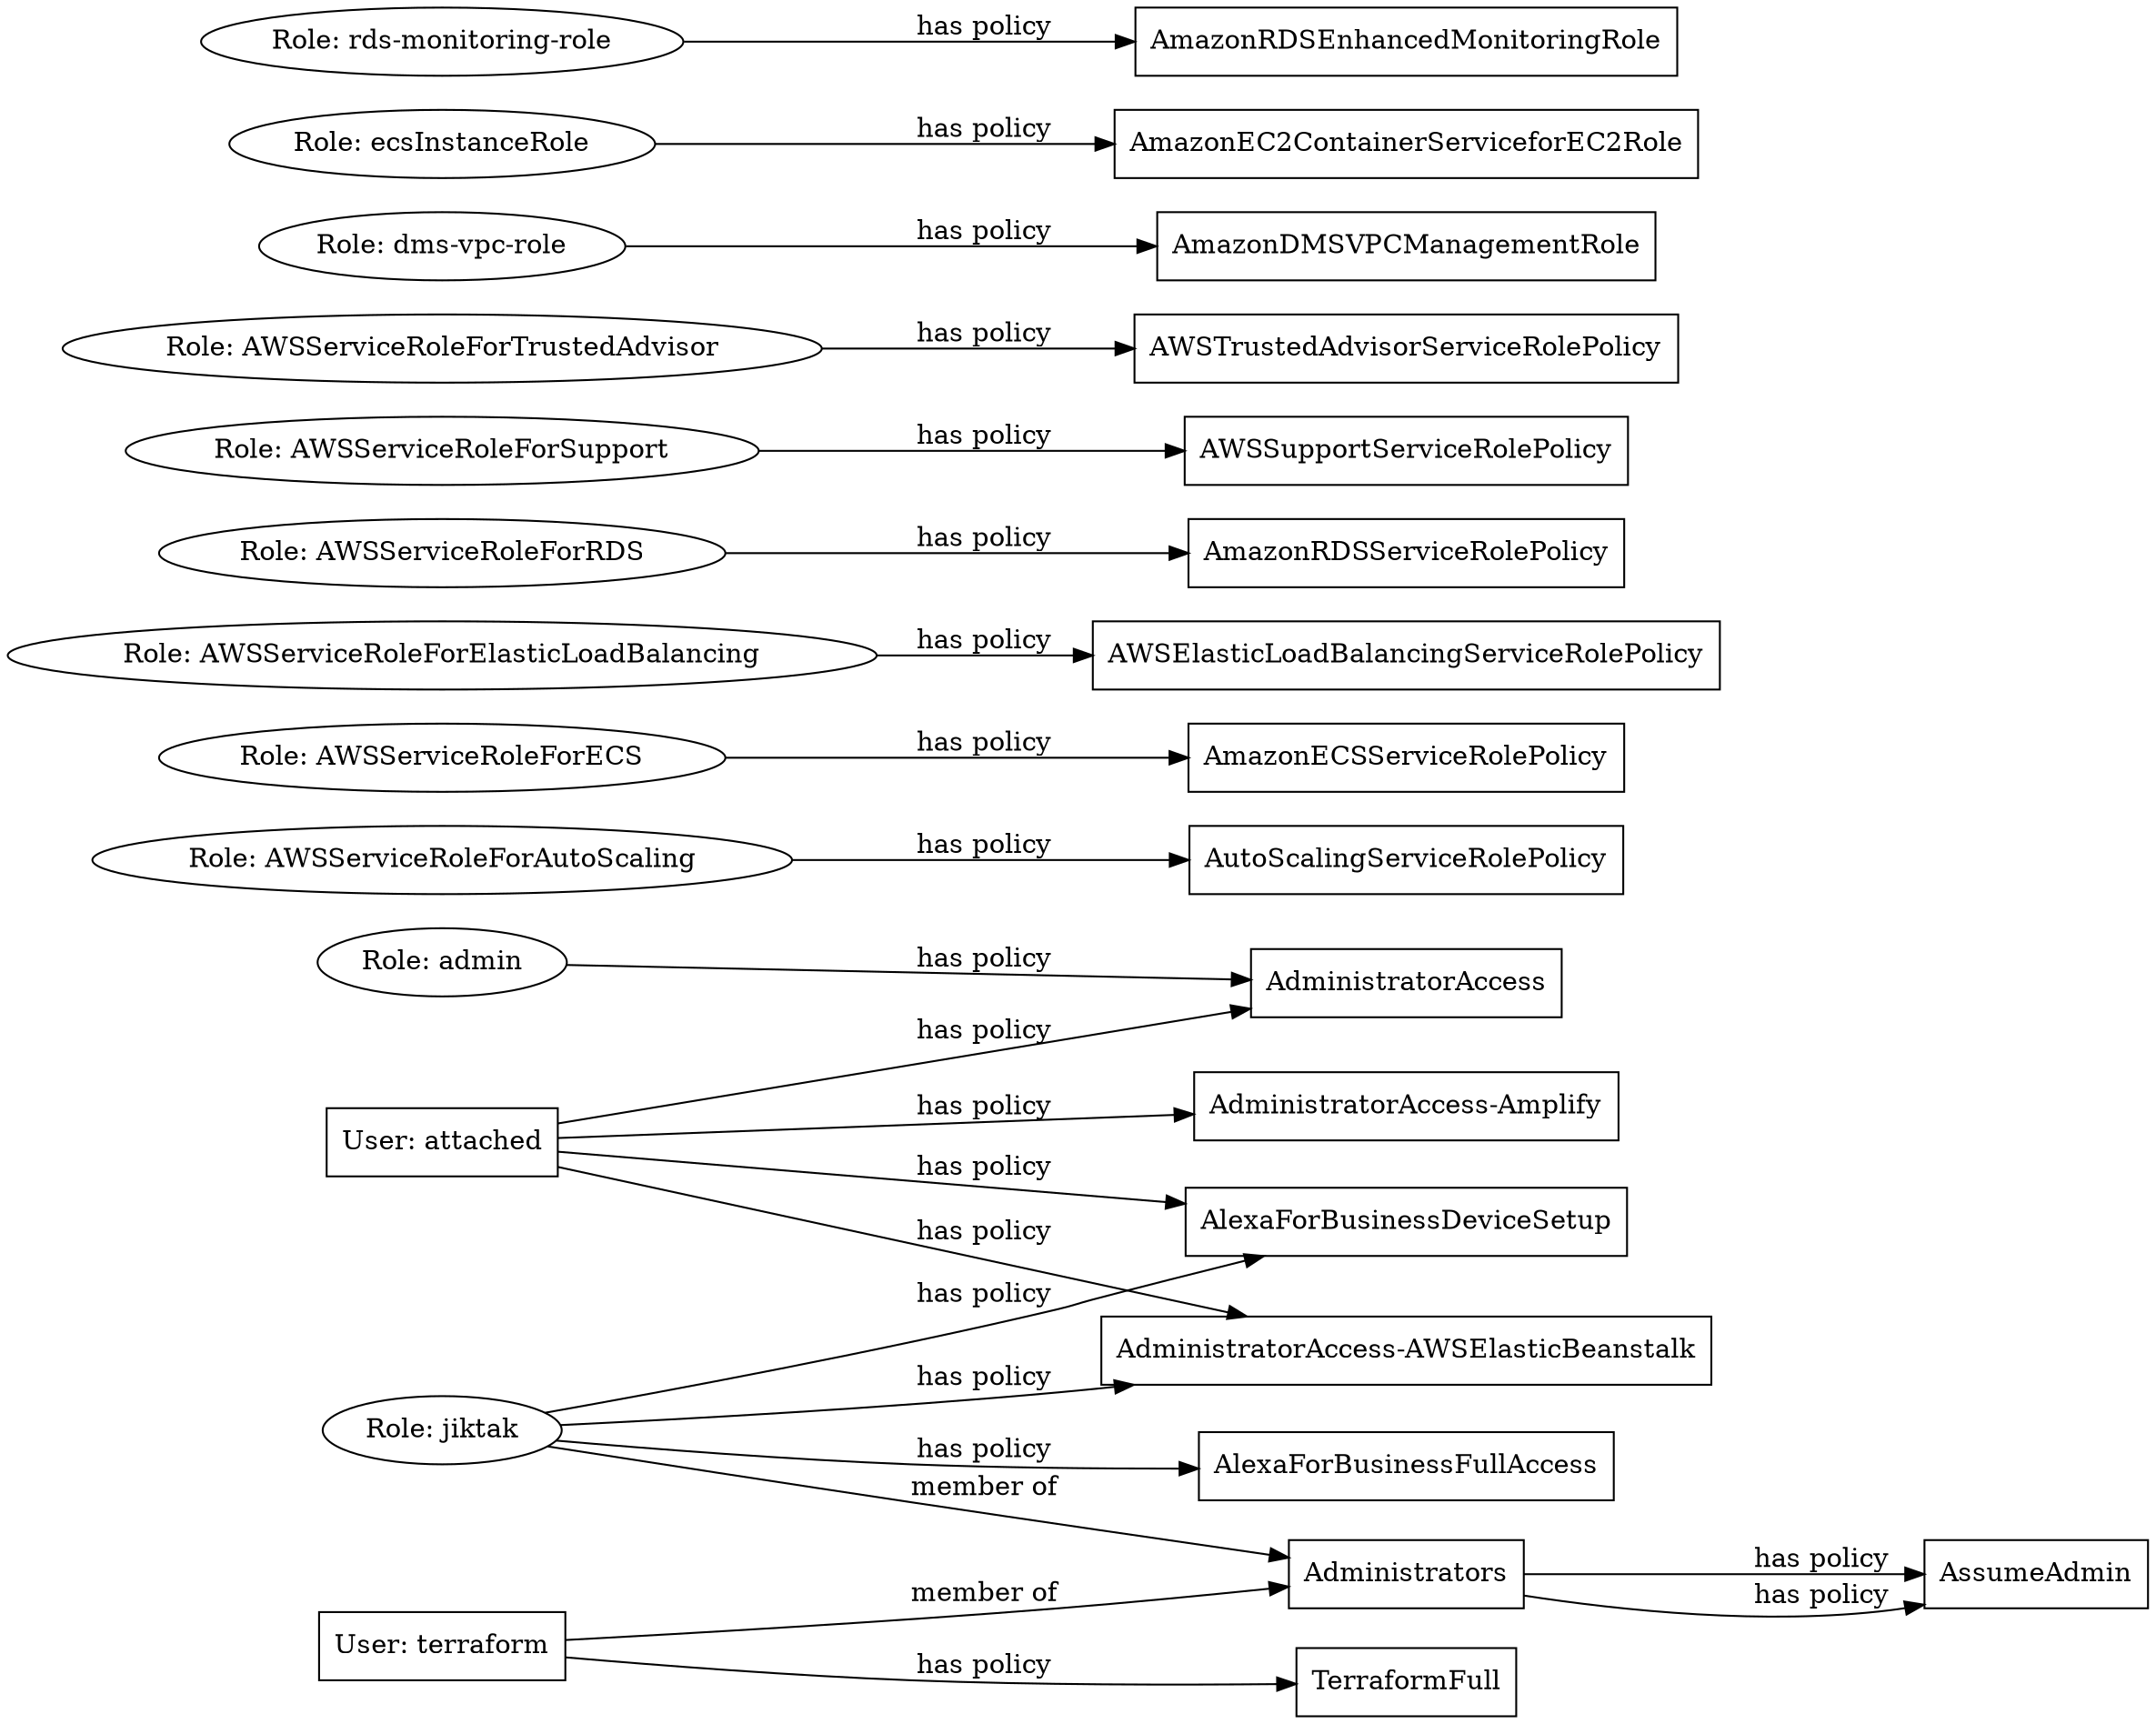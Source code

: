 digraph IAM {
  rankdir=LR;
  node [shape=rectangle, style=filled, fillcolor=white];
  "attached" [label="User: attached"];
  "attached" -> "AdministratorAccess" [label="has policy"];
  "attached" -> "AlexaForBusinessDeviceSetup" [label="has policy"];
  "attached" -> "AdministratorAccess-AWSElasticBeanstalk" [label="has policy"];
  "attached" -> "AdministratorAccess-Amplify" [label="has policy"];
  "jiktak" [label="User: jiktak"];
  "jiktak" -> "Administrators" [label="member of"];
  "Administrators" -> "AssumeAdmin" [label="has policy"];
  "terraform" [label="User: terraform"];
  "terraform" -> "TerraformFull" [label="has policy"];
  "terraform" -> "Administrators" [label="member of"];
  "Administrators" -> "AssumeAdmin" [label="has policy"];
  "admin" [label="Role: admin", shape=oval];
  "admin" -> "AdministratorAccess" [label="has policy"];
  "AWSServiceRoleForAutoScaling" [label="Role: AWSServiceRoleForAutoScaling", shape=oval];
  "AWSServiceRoleForAutoScaling" -> "AutoScalingServiceRolePolicy" [label="has policy"];
  "AWSServiceRoleForECS" [label="Role: AWSServiceRoleForECS", shape=oval];
  "AWSServiceRoleForECS" -> "AmazonECSServiceRolePolicy" [label="has policy"];
  "AWSServiceRoleForElasticLoadBalancing" [label="Role: AWSServiceRoleForElasticLoadBalancing", shape=oval];
  "AWSServiceRoleForElasticLoadBalancing" -> "AWSElasticLoadBalancingServiceRolePolicy" [label="has policy"];
  "AWSServiceRoleForRDS" [label="Role: AWSServiceRoleForRDS", shape=oval];
  "AWSServiceRoleForRDS" -> "AmazonRDSServiceRolePolicy" [label="has policy"];
  "AWSServiceRoleForSupport" [label="Role: AWSServiceRoleForSupport", shape=oval];
  "AWSServiceRoleForSupport" -> "AWSSupportServiceRolePolicy" [label="has policy"];
  "AWSServiceRoleForTrustedAdvisor" [label="Role: AWSServiceRoleForTrustedAdvisor", shape=oval];
  "AWSServiceRoleForTrustedAdvisor" -> "AWSTrustedAdvisorServiceRolePolicy" [label="has policy"];
  "dms-vpc-role" [label="Role: dms-vpc-role", shape=oval];
  "dms-vpc-role" -> "AmazonDMSVPCManagementRole" [label="has policy"];
  "ecsInstanceRole" [label="Role: ecsInstanceRole", shape=oval];
  "ecsInstanceRole" -> "AmazonEC2ContainerServiceforEC2Role" [label="has policy"];
  "jiktak" [label="Role: jiktak", shape=oval];
  "jiktak" -> "AlexaForBusinessFullAccess" [label="has policy"];
  "jiktak" -> "AlexaForBusinessDeviceSetup" [label="has policy"];
  "jiktak" -> "AdministratorAccess-AWSElasticBeanstalk" [label="has policy"];
  "rds-monitoring-role" [label="Role: rds-monitoring-role", shape=oval];
  "rds-monitoring-role" -> "AmazonRDSEnhancedMonitoringRole" [label="has policy"];
}

